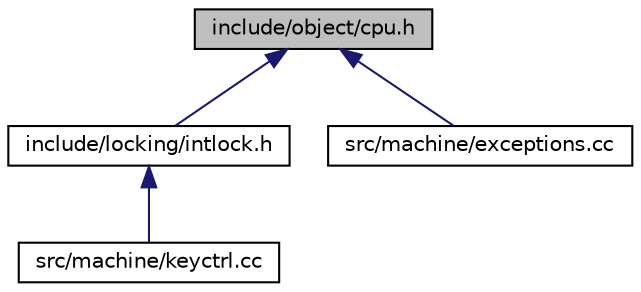 digraph "include/object/cpu.h"
{
  bgcolor="transparent";
  edge [fontname="Helvetica",fontsize="10",labelfontname="Helvetica",labelfontsize="10"];
  node [fontname="Helvetica",fontsize="10",shape=record];
  Node1 [label="include/object/cpu.h",height=0.2,width=0.4,color="black", fillcolor="grey75", style="filled", fontcolor="black"];
  Node1 -> Node2 [dir="back",color="midnightblue",fontsize="10",style="solid",fontname="Helvetica"];
  Node2 [label="include/locking/intlock.h",height=0.2,width=0.4,color="black",URL="$intlock_8h.html"];
  Node2 -> Node3 [dir="back",color="midnightblue",fontsize="10",style="solid",fontname="Helvetica"];
  Node3 [label="src/machine/keyctrl.cc",height=0.2,width=0.4,color="black",URL="$keyctrl_8cc.html"];
  Node1 -> Node4 [dir="back",color="midnightblue",fontsize="10",style="solid",fontname="Helvetica"];
  Node4 [label="src/machine/exceptions.cc",height=0.2,width=0.4,color="black",URL="$exceptions_8cc.html",tooltip="Interrupt-Behandlungsfunktionen. "];
}
